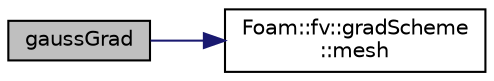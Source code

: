 digraph "gaussGrad"
{
  bgcolor="transparent";
  edge [fontname="Helvetica",fontsize="10",labelfontname="Helvetica",labelfontsize="10"];
  node [fontname="Helvetica",fontsize="10",shape=record];
  rankdir="LR";
  Node1 [label="gaussGrad",height=0.2,width=0.4,color="black", fillcolor="grey75", style="filled" fontcolor="black"];
  Node1 -> Node2 [color="midnightblue",fontsize="10",style="solid",fontname="Helvetica"];
  Node2 [label="Foam::fv::gradScheme\l::mesh",height=0.2,width=0.4,color="black",URL="$classFoam_1_1fv_1_1gradScheme.html#a9687e6999ad5ae21072ec74623f049ff",tooltip="Return mesh reference. "];
}
